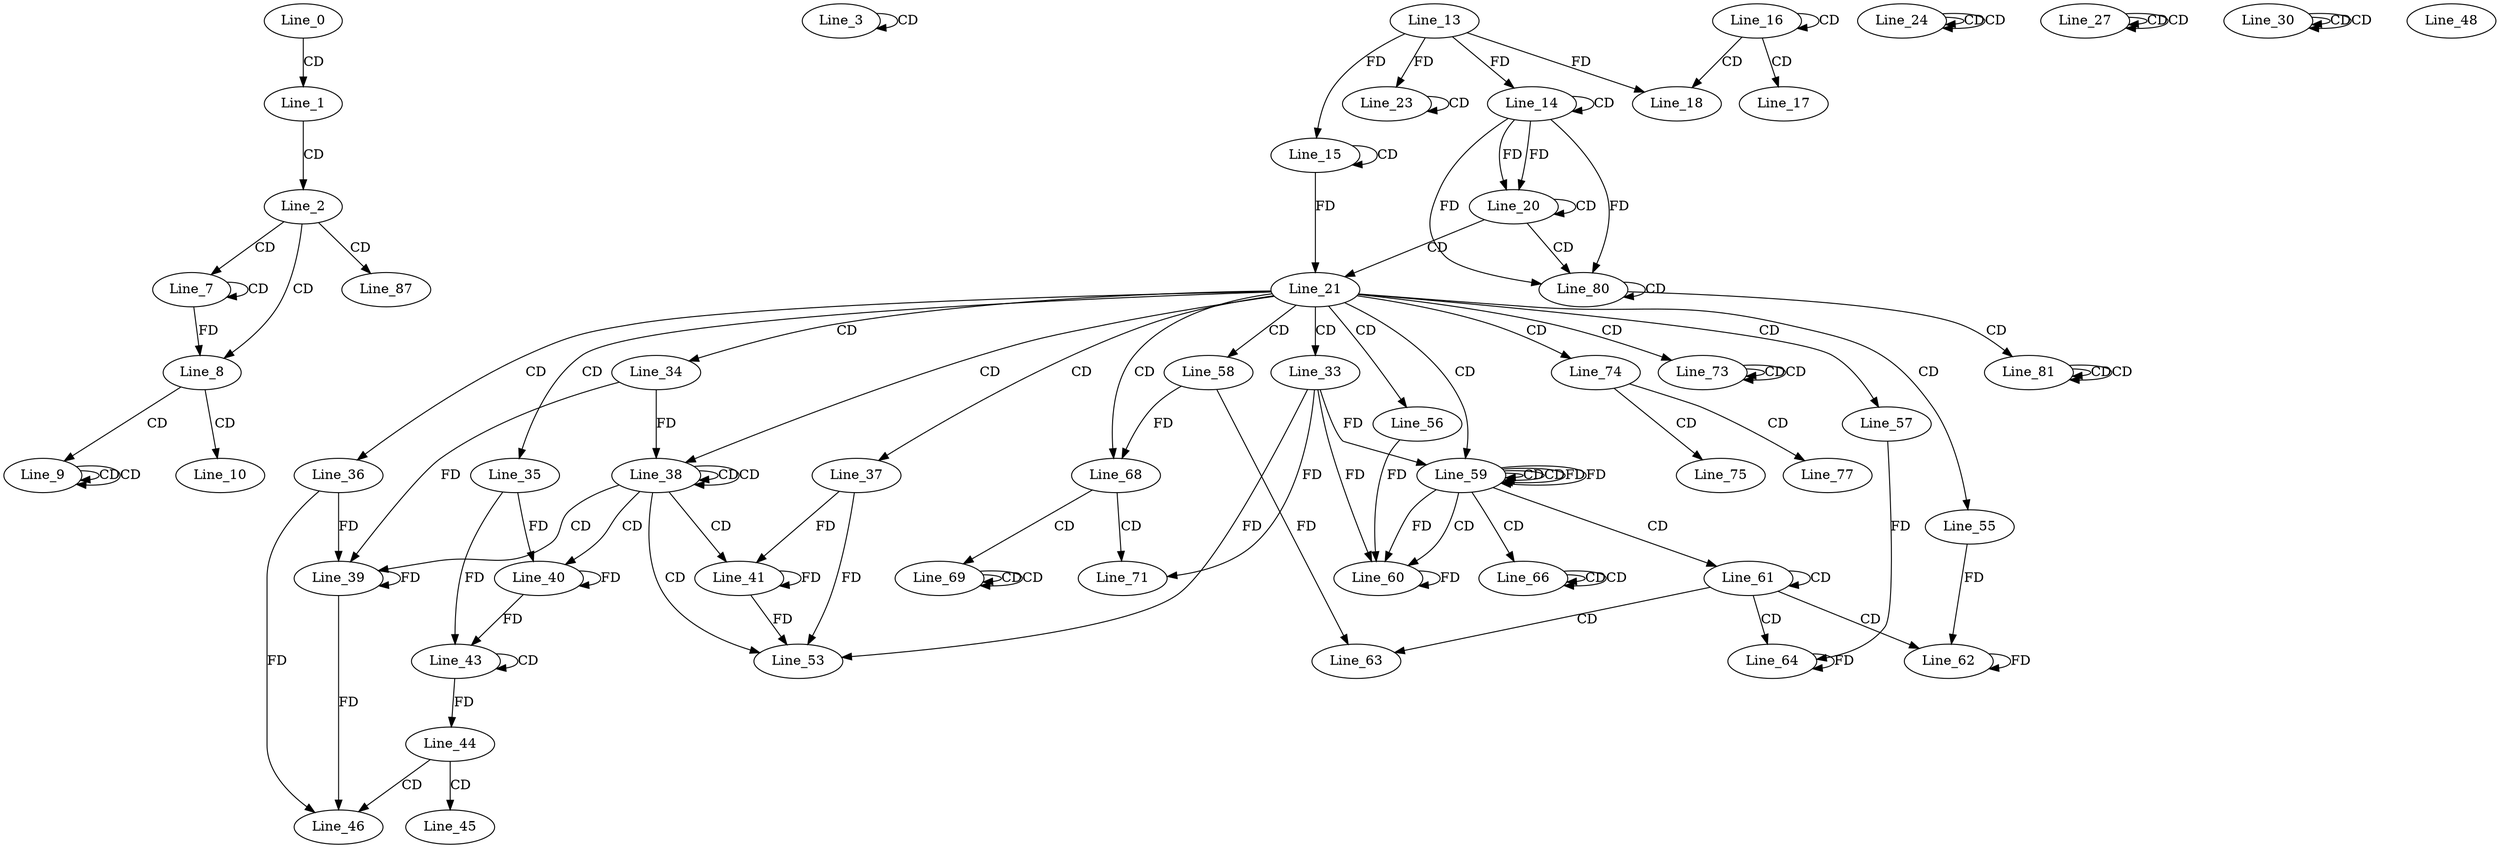 digraph G {
  Line_0;
  Line_1;
  Line_2;
  Line_3;
  Line_3;
  Line_3;
  Line_7;
  Line_7;
  Line_8;
  Line_9;
  Line_9;
  Line_9;
  Line_10;
  Line_14;
  Line_14;
  Line_13;
  Line_15;
  Line_15;
  Line_16;
  Line_16;
  Line_17;
  Line_18;
  Line_18;
  Line_20;
  Line_20;
  Line_21;
  Line_21;
  Line_23;
  Line_23;
  Line_23;
  Line_24;
  Line_24;
  Line_24;
  Line_27;
  Line_27;
  Line_27;
  Line_30;
  Line_30;
  Line_30;
  Line_33;
  Line_34;
  Line_35;
  Line_36;
  Line_37;
  Line_38;
  Line_38;
  Line_39;
  Line_39;
  Line_40;
  Line_41;
  Line_43;
  Line_43;
  Line_43;
  Line_44;
  Line_45;
  Line_46;
  Line_48;
  Line_53;
  Line_55;
  Line_56;
  Line_57;
  Line_58;
  Line_59;
  Line_59;
  Line_59;
  Line_59;
  Line_60;
  Line_60;
  Line_61;
  Line_61;
  Line_62;
  Line_63;
  Line_64;
  Line_66;
  Line_66;
  Line_66;
  Line_68;
  Line_69;
  Line_69;
  Line_69;
  Line_71;
  Line_71;
  Line_73;
  Line_73;
  Line_73;
  Line_74;
  Line_75;
  Line_77;
  Line_80;
  Line_80;
  Line_81;
  Line_81;
  Line_81;
  Line_87;
  Line_0 -> Line_1 [ label="CD" ];
  Line_1 -> Line_2 [ label="CD" ];
  Line_3 -> Line_3 [ label="CD" ];
  Line_2 -> Line_7 [ label="CD" ];
  Line_7 -> Line_7 [ label="CD" ];
  Line_2 -> Line_8 [ label="CD" ];
  Line_7 -> Line_8 [ label="FD" ];
  Line_8 -> Line_9 [ label="CD" ];
  Line_9 -> Line_9 [ label="CD" ];
  Line_9 -> Line_9 [ label="CD" ];
  Line_8 -> Line_10 [ label="CD" ];
  Line_14 -> Line_14 [ label="CD" ];
  Line_13 -> Line_14 [ label="FD" ];
  Line_15 -> Line_15 [ label="CD" ];
  Line_13 -> Line_15 [ label="FD" ];
  Line_16 -> Line_16 [ label="CD" ];
  Line_16 -> Line_17 [ label="CD" ];
  Line_16 -> Line_18 [ label="CD" ];
  Line_13 -> Line_18 [ label="FD" ];
  Line_14 -> Line_20 [ label="FD" ];
  Line_20 -> Line_20 [ label="CD" ];
  Line_14 -> Line_20 [ label="FD" ];
  Line_20 -> Line_21 [ label="CD" ];
  Line_15 -> Line_21 [ label="FD" ];
  Line_23 -> Line_23 [ label="CD" ];
  Line_13 -> Line_23 [ label="FD" ];
  Line_24 -> Line_24 [ label="CD" ];
  Line_24 -> Line_24 [ label="CD" ];
  Line_27 -> Line_27 [ label="CD" ];
  Line_27 -> Line_27 [ label="CD" ];
  Line_30 -> Line_30 [ label="CD" ];
  Line_30 -> Line_30 [ label="CD" ];
  Line_21 -> Line_33 [ label="CD" ];
  Line_21 -> Line_34 [ label="CD" ];
  Line_21 -> Line_35 [ label="CD" ];
  Line_21 -> Line_36 [ label="CD" ];
  Line_21 -> Line_37 [ label="CD" ];
  Line_21 -> Line_38 [ label="CD" ];
  Line_38 -> Line_38 [ label="CD" ];
  Line_38 -> Line_38 [ label="CD" ];
  Line_34 -> Line_38 [ label="FD" ];
  Line_38 -> Line_39 [ label="CD" ];
  Line_39 -> Line_39 [ label="FD" ];
  Line_36 -> Line_39 [ label="FD" ];
  Line_34 -> Line_39 [ label="FD" ];
  Line_38 -> Line_40 [ label="CD" ];
  Line_40 -> Line_40 [ label="FD" ];
  Line_35 -> Line_40 [ label="FD" ];
  Line_38 -> Line_41 [ label="CD" ];
  Line_41 -> Line_41 [ label="FD" ];
  Line_37 -> Line_41 [ label="FD" ];
  Line_43 -> Line_43 [ label="CD" ];
  Line_40 -> Line_43 [ label="FD" ];
  Line_35 -> Line_43 [ label="FD" ];
  Line_43 -> Line_44 [ label="FD" ];
  Line_44 -> Line_45 [ label="CD" ];
  Line_44 -> Line_46 [ label="CD" ];
  Line_39 -> Line_46 [ label="FD" ];
  Line_36 -> Line_46 [ label="FD" ];
  Line_38 -> Line_53 [ label="CD" ];
  Line_33 -> Line_53 [ label="FD" ];
  Line_41 -> Line_53 [ label="FD" ];
  Line_37 -> Line_53 [ label="FD" ];
  Line_21 -> Line_55 [ label="CD" ];
  Line_21 -> Line_56 [ label="CD" ];
  Line_21 -> Line_57 [ label="CD" ];
  Line_21 -> Line_58 [ label="CD" ];
  Line_21 -> Line_59 [ label="CD" ];
  Line_59 -> Line_59 [ label="CD" ];
  Line_59 -> Line_59 [ label="CD" ];
  Line_33 -> Line_59 [ label="FD" ];
  Line_59 -> Line_59 [ label="FD" ];
  Line_59 -> Line_60 [ label="CD" ];
  Line_60 -> Line_60 [ label="FD" ];
  Line_56 -> Line_60 [ label="FD" ];
  Line_33 -> Line_60 [ label="FD" ];
  Line_59 -> Line_60 [ label="FD" ];
  Line_59 -> Line_61 [ label="CD" ];
  Line_61 -> Line_61 [ label="CD" ];
  Line_61 -> Line_62 [ label="CD" ];
  Line_62 -> Line_62 [ label="FD" ];
  Line_55 -> Line_62 [ label="FD" ];
  Line_61 -> Line_63 [ label="CD" ];
  Line_58 -> Line_63 [ label="FD" ];
  Line_61 -> Line_64 [ label="CD" ];
  Line_64 -> Line_64 [ label="FD" ];
  Line_57 -> Line_64 [ label="FD" ];
  Line_59 -> Line_66 [ label="CD" ];
  Line_66 -> Line_66 [ label="CD" ];
  Line_66 -> Line_66 [ label="CD" ];
  Line_21 -> Line_68 [ label="CD" ];
  Line_58 -> Line_68 [ label="FD" ];
  Line_68 -> Line_69 [ label="CD" ];
  Line_69 -> Line_69 [ label="CD" ];
  Line_69 -> Line_69 [ label="CD" ];
  Line_68 -> Line_71 [ label="CD" ];
  Line_33 -> Line_71 [ label="FD" ];
  Line_21 -> Line_73 [ label="CD" ];
  Line_73 -> Line_73 [ label="CD" ];
  Line_73 -> Line_73 [ label="CD" ];
  Line_21 -> Line_74 [ label="CD" ];
  Line_74 -> Line_75 [ label="CD" ];
  Line_74 -> Line_77 [ label="CD" ];
  Line_20 -> Line_80 [ label="CD" ];
  Line_14 -> Line_80 [ label="FD" ];
  Line_80 -> Line_80 [ label="CD" ];
  Line_14 -> Line_80 [ label="FD" ];
  Line_80 -> Line_81 [ label="CD" ];
  Line_81 -> Line_81 [ label="CD" ];
  Line_81 -> Line_81 [ label="CD" ];
  Line_2 -> Line_87 [ label="CD" ];
  Line_59 -> Line_59 [ label="FD" ];
}
